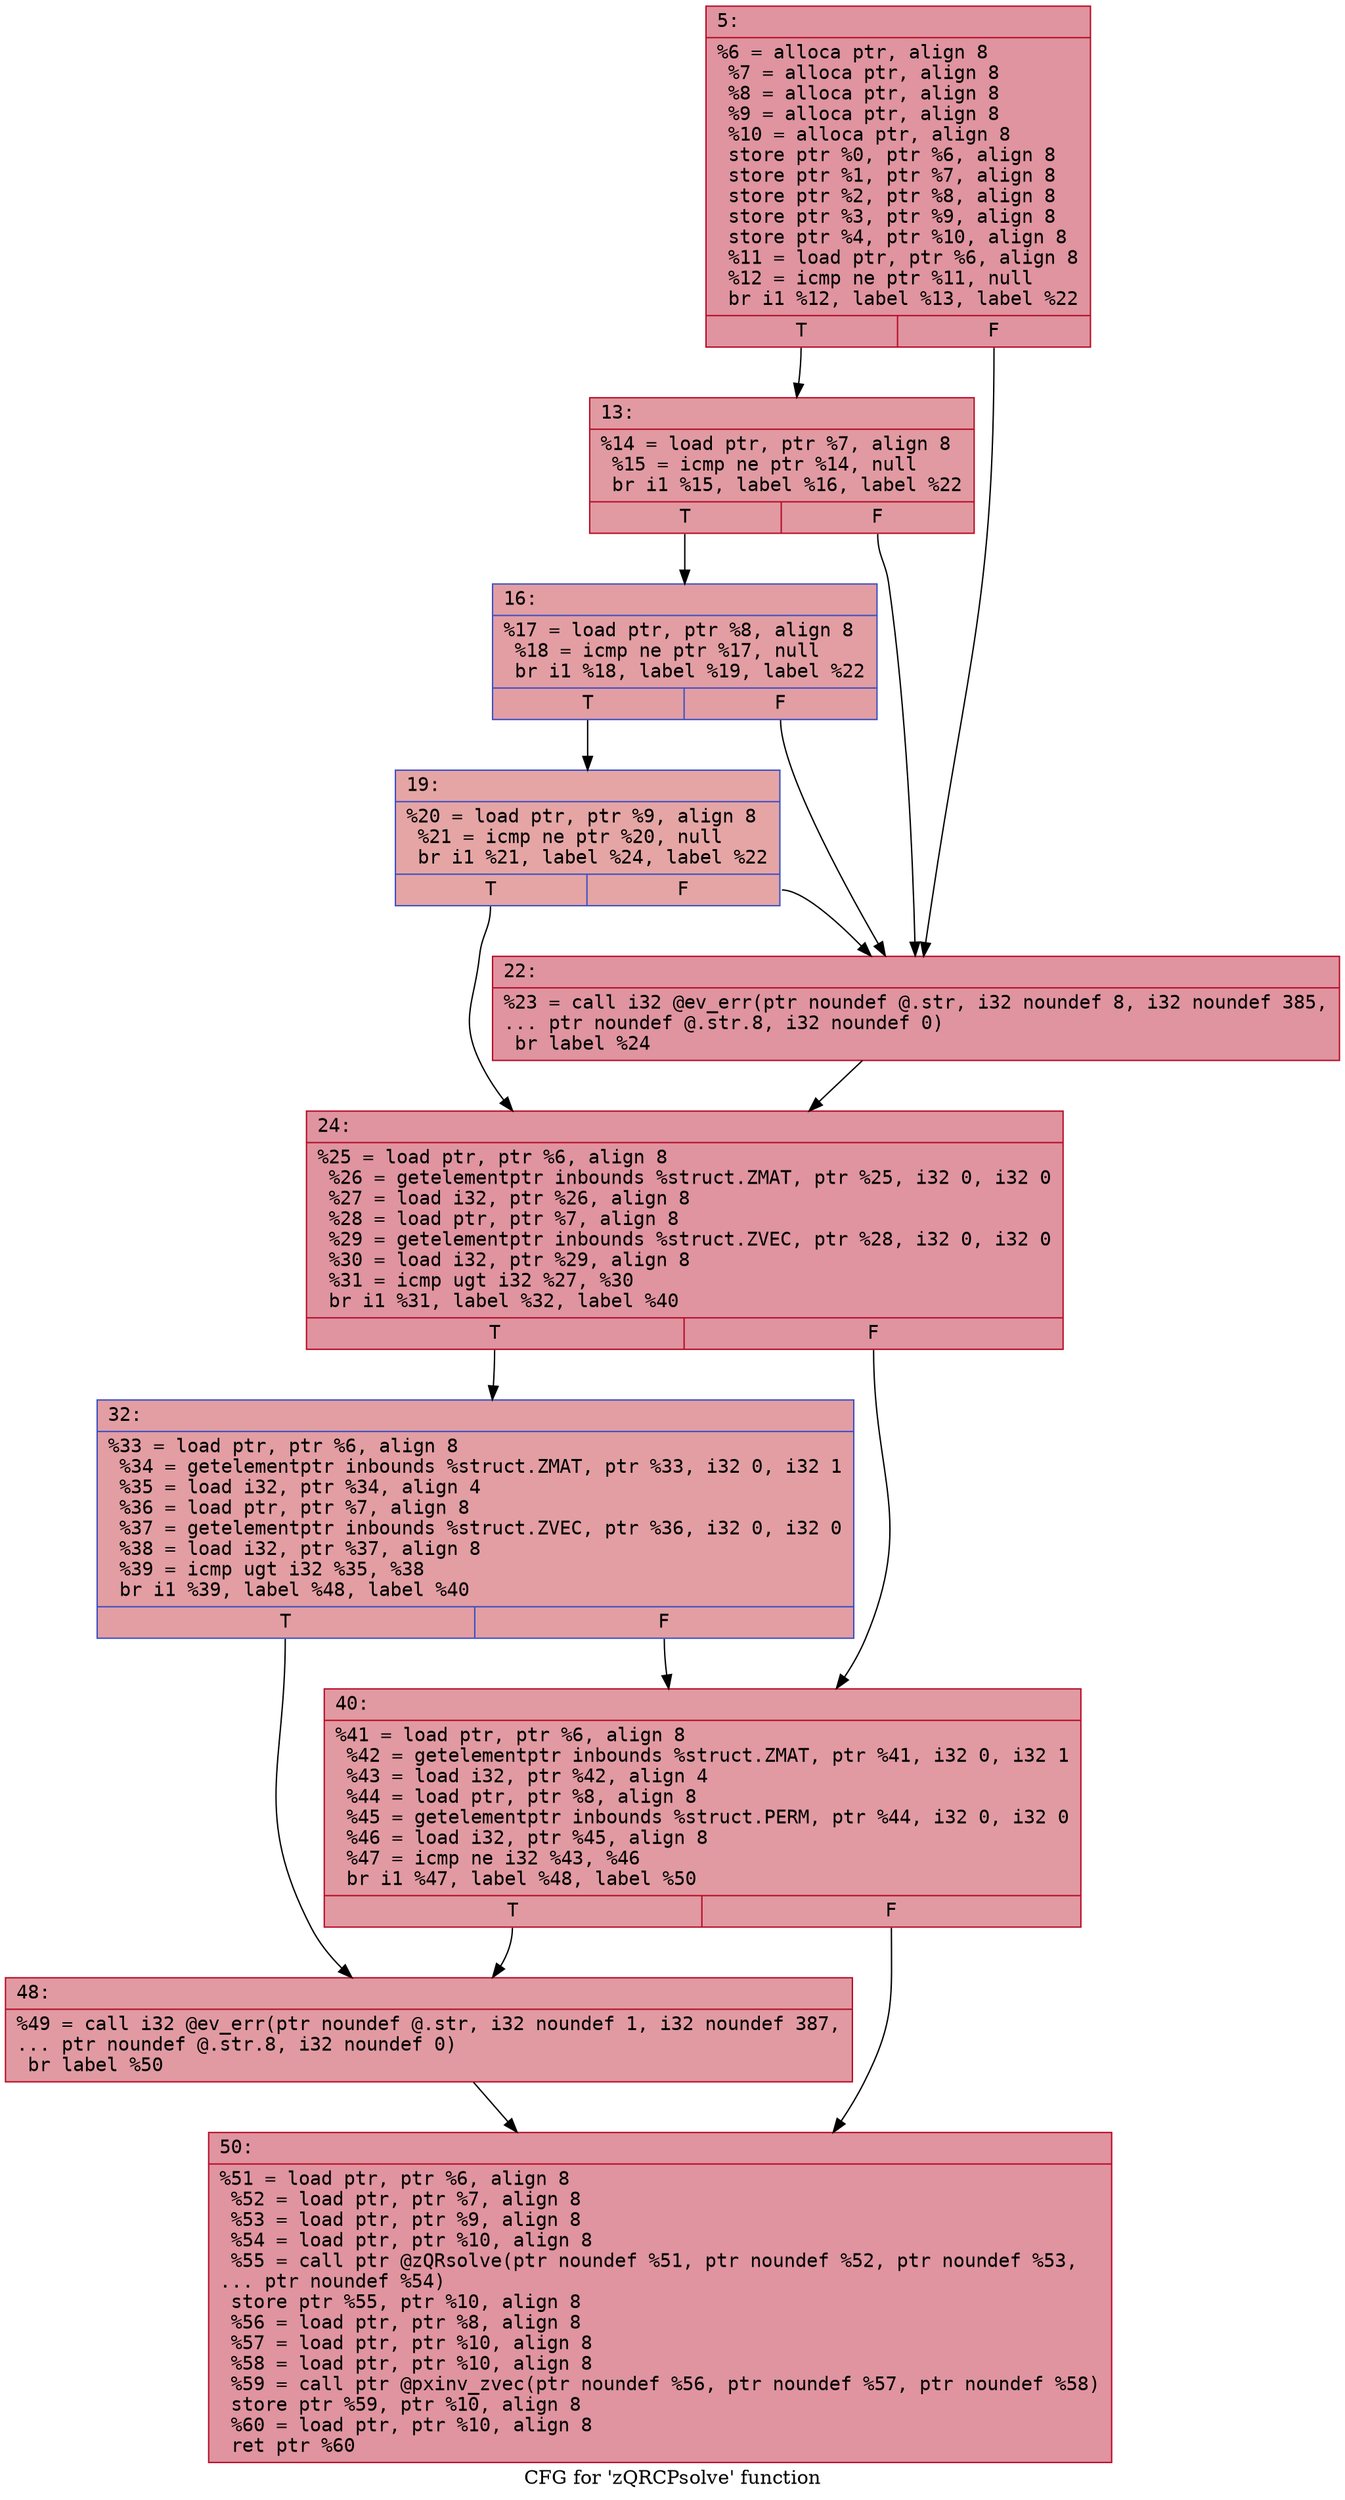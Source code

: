 digraph "CFG for 'zQRCPsolve' function" {
	label="CFG for 'zQRCPsolve' function";

	Node0x6000022712c0 [shape=record,color="#b70d28ff", style=filled, fillcolor="#b70d2870" fontname="Courier",label="{5:\l|  %6 = alloca ptr, align 8\l  %7 = alloca ptr, align 8\l  %8 = alloca ptr, align 8\l  %9 = alloca ptr, align 8\l  %10 = alloca ptr, align 8\l  store ptr %0, ptr %6, align 8\l  store ptr %1, ptr %7, align 8\l  store ptr %2, ptr %8, align 8\l  store ptr %3, ptr %9, align 8\l  store ptr %4, ptr %10, align 8\l  %11 = load ptr, ptr %6, align 8\l  %12 = icmp ne ptr %11, null\l  br i1 %12, label %13, label %22\l|{<s0>T|<s1>F}}"];
	Node0x6000022712c0:s0 -> Node0x600002271310[tooltip="5 -> 13\nProbability 62.50%" ];
	Node0x6000022712c0:s1 -> Node0x600002271400[tooltip="5 -> 22\nProbability 37.50%" ];
	Node0x600002271310 [shape=record,color="#b70d28ff", style=filled, fillcolor="#bb1b2c70" fontname="Courier",label="{13:\l|  %14 = load ptr, ptr %7, align 8\l  %15 = icmp ne ptr %14, null\l  br i1 %15, label %16, label %22\l|{<s0>T|<s1>F}}"];
	Node0x600002271310:s0 -> Node0x600002271360[tooltip="13 -> 16\nProbability 62.50%" ];
	Node0x600002271310:s1 -> Node0x600002271400[tooltip="13 -> 22\nProbability 37.50%" ];
	Node0x600002271360 [shape=record,color="#3d50c3ff", style=filled, fillcolor="#be242e70" fontname="Courier",label="{16:\l|  %17 = load ptr, ptr %8, align 8\l  %18 = icmp ne ptr %17, null\l  br i1 %18, label %19, label %22\l|{<s0>T|<s1>F}}"];
	Node0x600002271360:s0 -> Node0x6000022713b0[tooltip="16 -> 19\nProbability 62.50%" ];
	Node0x600002271360:s1 -> Node0x600002271400[tooltip="16 -> 22\nProbability 37.50%" ];
	Node0x6000022713b0 [shape=record,color="#3d50c3ff", style=filled, fillcolor="#c5333470" fontname="Courier",label="{19:\l|  %20 = load ptr, ptr %9, align 8\l  %21 = icmp ne ptr %20, null\l  br i1 %21, label %24, label %22\l|{<s0>T|<s1>F}}"];
	Node0x6000022713b0:s0 -> Node0x600002271450[tooltip="19 -> 24\nProbability 62.50%" ];
	Node0x6000022713b0:s1 -> Node0x600002271400[tooltip="19 -> 22\nProbability 37.50%" ];
	Node0x600002271400 [shape=record,color="#b70d28ff", style=filled, fillcolor="#b70d2870" fontname="Courier",label="{22:\l|  %23 = call i32 @ev_err(ptr noundef @.str, i32 noundef 8, i32 noundef 385,\l... ptr noundef @.str.8, i32 noundef 0)\l  br label %24\l}"];
	Node0x600002271400 -> Node0x600002271450[tooltip="22 -> 24\nProbability 100.00%" ];
	Node0x600002271450 [shape=record,color="#b70d28ff", style=filled, fillcolor="#b70d2870" fontname="Courier",label="{24:\l|  %25 = load ptr, ptr %6, align 8\l  %26 = getelementptr inbounds %struct.ZMAT, ptr %25, i32 0, i32 0\l  %27 = load i32, ptr %26, align 8\l  %28 = load ptr, ptr %7, align 8\l  %29 = getelementptr inbounds %struct.ZVEC, ptr %28, i32 0, i32 0\l  %30 = load i32, ptr %29, align 8\l  %31 = icmp ugt i32 %27, %30\l  br i1 %31, label %32, label %40\l|{<s0>T|<s1>F}}"];
	Node0x600002271450:s0 -> Node0x6000022714a0[tooltip="24 -> 32\nProbability 50.00%" ];
	Node0x600002271450:s1 -> Node0x6000022714f0[tooltip="24 -> 40\nProbability 50.00%" ];
	Node0x6000022714a0 [shape=record,color="#3d50c3ff", style=filled, fillcolor="#be242e70" fontname="Courier",label="{32:\l|  %33 = load ptr, ptr %6, align 8\l  %34 = getelementptr inbounds %struct.ZMAT, ptr %33, i32 0, i32 1\l  %35 = load i32, ptr %34, align 4\l  %36 = load ptr, ptr %7, align 8\l  %37 = getelementptr inbounds %struct.ZVEC, ptr %36, i32 0, i32 0\l  %38 = load i32, ptr %37, align 8\l  %39 = icmp ugt i32 %35, %38\l  br i1 %39, label %48, label %40\l|{<s0>T|<s1>F}}"];
	Node0x6000022714a0:s0 -> Node0x600002271540[tooltip="32 -> 48\nProbability 50.00%" ];
	Node0x6000022714a0:s1 -> Node0x6000022714f0[tooltip="32 -> 40\nProbability 50.00%" ];
	Node0x6000022714f0 [shape=record,color="#b70d28ff", style=filled, fillcolor="#bb1b2c70" fontname="Courier",label="{40:\l|  %41 = load ptr, ptr %6, align 8\l  %42 = getelementptr inbounds %struct.ZMAT, ptr %41, i32 0, i32 1\l  %43 = load i32, ptr %42, align 4\l  %44 = load ptr, ptr %8, align 8\l  %45 = getelementptr inbounds %struct.PERM, ptr %44, i32 0, i32 0\l  %46 = load i32, ptr %45, align 8\l  %47 = icmp ne i32 %43, %46\l  br i1 %47, label %48, label %50\l|{<s0>T|<s1>F}}"];
	Node0x6000022714f0:s0 -> Node0x600002271540[tooltip="40 -> 48\nProbability 50.00%" ];
	Node0x6000022714f0:s1 -> Node0x600002271590[tooltip="40 -> 50\nProbability 50.00%" ];
	Node0x600002271540 [shape=record,color="#b70d28ff", style=filled, fillcolor="#bb1b2c70" fontname="Courier",label="{48:\l|  %49 = call i32 @ev_err(ptr noundef @.str, i32 noundef 1, i32 noundef 387,\l... ptr noundef @.str.8, i32 noundef 0)\l  br label %50\l}"];
	Node0x600002271540 -> Node0x600002271590[tooltip="48 -> 50\nProbability 100.00%" ];
	Node0x600002271590 [shape=record,color="#b70d28ff", style=filled, fillcolor="#b70d2870" fontname="Courier",label="{50:\l|  %51 = load ptr, ptr %6, align 8\l  %52 = load ptr, ptr %7, align 8\l  %53 = load ptr, ptr %9, align 8\l  %54 = load ptr, ptr %10, align 8\l  %55 = call ptr @zQRsolve(ptr noundef %51, ptr noundef %52, ptr noundef %53,\l... ptr noundef %54)\l  store ptr %55, ptr %10, align 8\l  %56 = load ptr, ptr %8, align 8\l  %57 = load ptr, ptr %10, align 8\l  %58 = load ptr, ptr %10, align 8\l  %59 = call ptr @pxinv_zvec(ptr noundef %56, ptr noundef %57, ptr noundef %58)\l  store ptr %59, ptr %10, align 8\l  %60 = load ptr, ptr %10, align 8\l  ret ptr %60\l}"];
}
